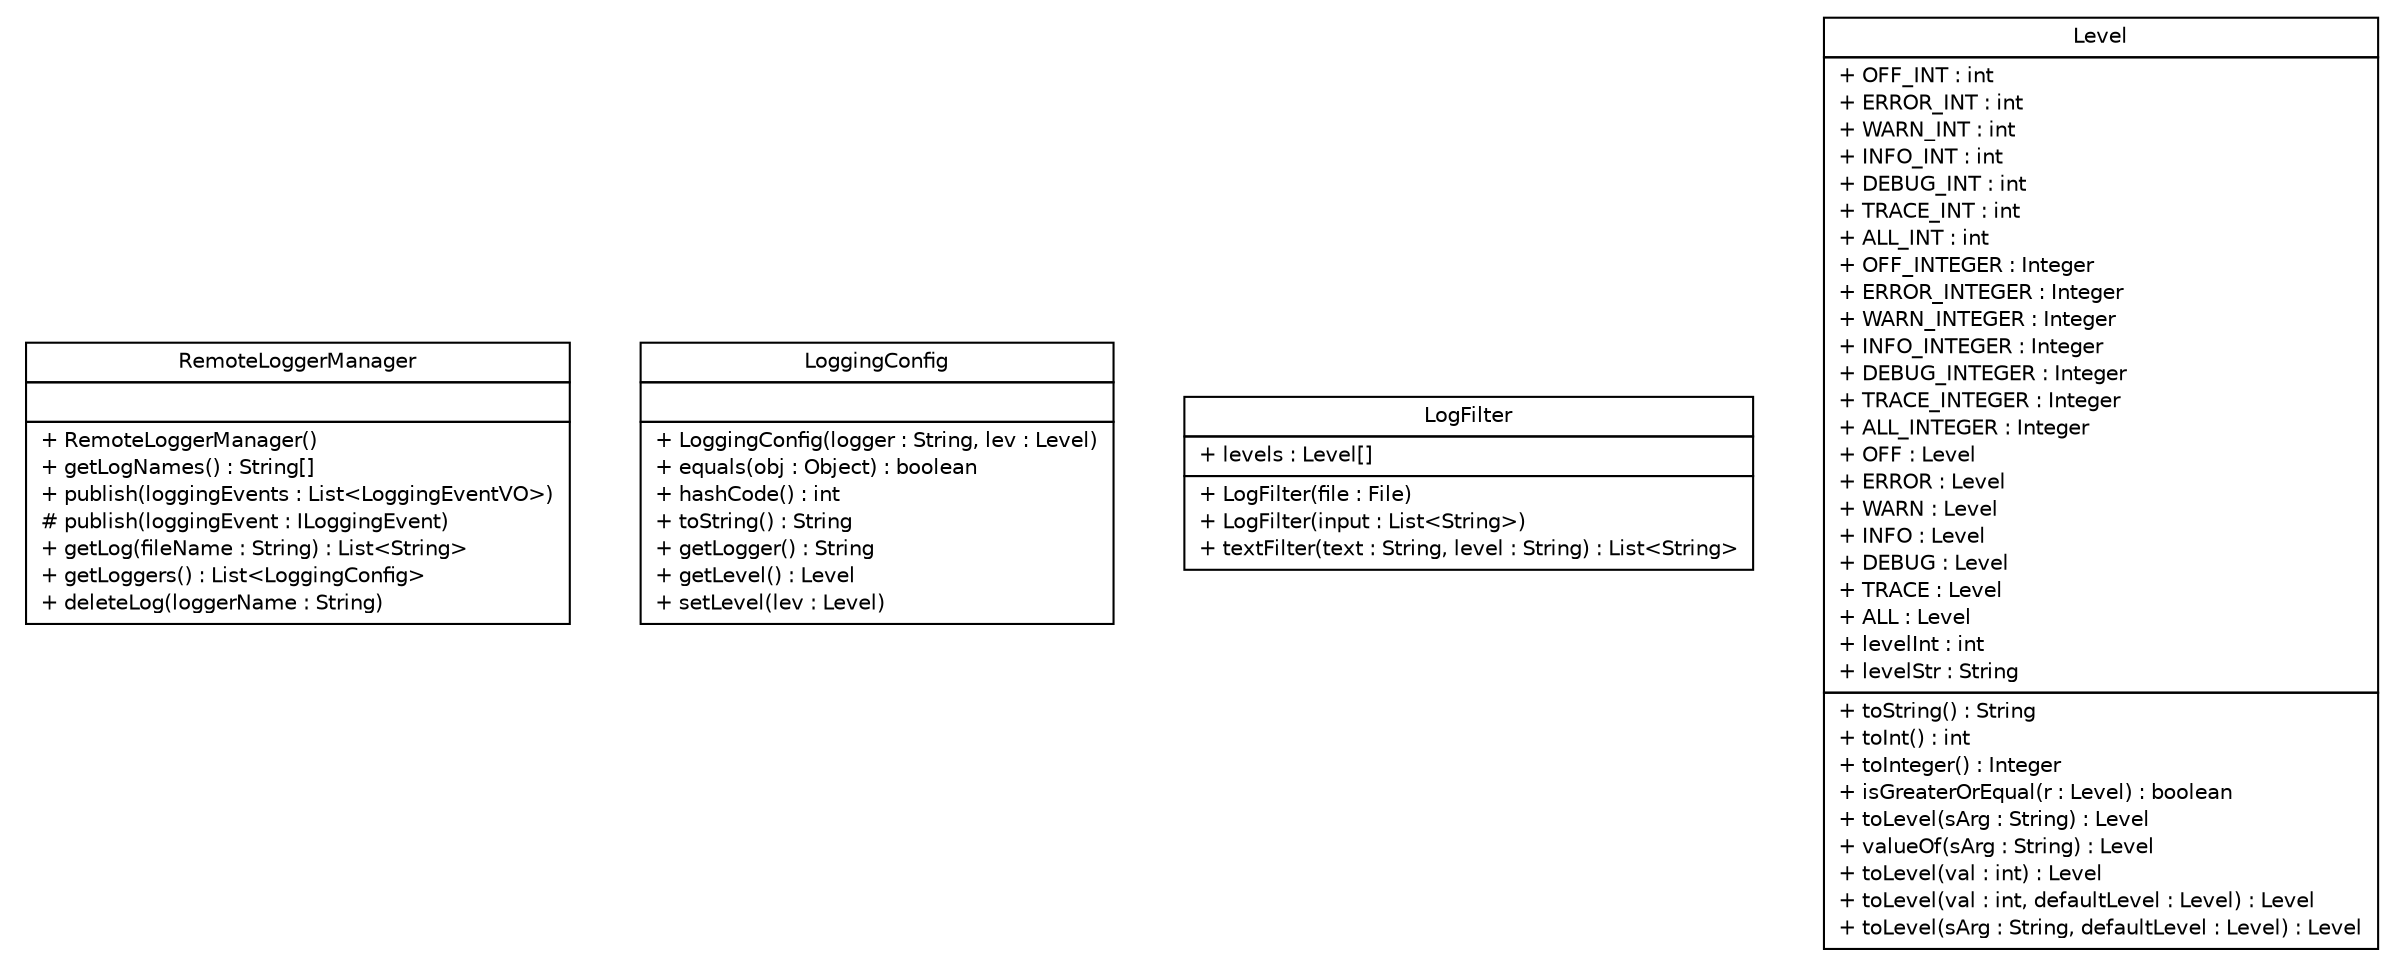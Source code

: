 #!/usr/local/bin/dot
#
# Class diagram 
# Generated by UMLGraph version R5_6 (http://www.umlgraph.org/)
#

digraph G {
	edge [fontname="Helvetica",fontsize=10,labelfontname="Helvetica",labelfontsize=10];
	node [fontname="Helvetica",fontsize=10,shape=plaintext];
	nodesep=0.25;
	ranksep=0.5;
	// sorcer.core.provider.logger.RemoteLoggerManager
	c73904 [label=<<table title="sorcer.core.provider.logger.RemoteLoggerManager" border="0" cellborder="1" cellspacing="0" cellpadding="2" port="p" href="./RemoteLoggerManager.html">
		<tr><td><table border="0" cellspacing="0" cellpadding="1">
<tr><td align="center" balign="center"> RemoteLoggerManager </td></tr>
		</table></td></tr>
		<tr><td><table border="0" cellspacing="0" cellpadding="1">
<tr><td align="left" balign="left">  </td></tr>
		</table></td></tr>
		<tr><td><table border="0" cellspacing="0" cellpadding="1">
<tr><td align="left" balign="left"> + RemoteLoggerManager() </td></tr>
<tr><td align="left" balign="left"> + getLogNames() : String[] </td></tr>
<tr><td align="left" balign="left"> + publish(loggingEvents : List&lt;LoggingEventVO&gt;) </td></tr>
<tr><td align="left" balign="left"> # publish(loggingEvent : ILoggingEvent) </td></tr>
<tr><td align="left" balign="left"> + getLog(fileName : String) : List&lt;String&gt; </td></tr>
<tr><td align="left" balign="left"> + getLoggers() : List&lt;LoggingConfig&gt; </td></tr>
<tr><td align="left" balign="left"> + deleteLog(loggerName : String) </td></tr>
		</table></td></tr>
		</table>>, URL="./RemoteLoggerManager.html", fontname="Helvetica", fontcolor="black", fontsize=10.0];
	// sorcer.core.provider.logger.LoggingConfig
	c73905 [label=<<table title="sorcer.core.provider.logger.LoggingConfig" border="0" cellborder="1" cellspacing="0" cellpadding="2" port="p" href="./LoggingConfig.html">
		<tr><td><table border="0" cellspacing="0" cellpadding="1">
<tr><td align="center" balign="center"> LoggingConfig </td></tr>
		</table></td></tr>
		<tr><td><table border="0" cellspacing="0" cellpadding="1">
<tr><td align="left" balign="left">  </td></tr>
		</table></td></tr>
		<tr><td><table border="0" cellspacing="0" cellpadding="1">
<tr><td align="left" balign="left"> + LoggingConfig(logger : String, lev : Level) </td></tr>
<tr><td align="left" balign="left"> + equals(obj : Object) : boolean </td></tr>
<tr><td align="left" balign="left"> + hashCode() : int </td></tr>
<tr><td align="left" balign="left"> + toString() : String </td></tr>
<tr><td align="left" balign="left"> + getLogger() : String </td></tr>
<tr><td align="left" balign="left"> + getLevel() : Level </td></tr>
<tr><td align="left" balign="left"> + setLevel(lev : Level) </td></tr>
		</table></td></tr>
		</table>>, URL="./LoggingConfig.html", fontname="Helvetica", fontcolor="black", fontsize=10.0];
	// sorcer.core.provider.logger.LogFilter
	c73906 [label=<<table title="sorcer.core.provider.logger.LogFilter" border="0" cellborder="1" cellspacing="0" cellpadding="2" port="p" href="./LogFilter.html">
		<tr><td><table border="0" cellspacing="0" cellpadding="1">
<tr><td align="center" balign="center"> LogFilter </td></tr>
		</table></td></tr>
		<tr><td><table border="0" cellspacing="0" cellpadding="1">
<tr><td align="left" balign="left"> + levels : Level[] </td></tr>
		</table></td></tr>
		<tr><td><table border="0" cellspacing="0" cellpadding="1">
<tr><td align="left" balign="left"> + LogFilter(file : File) </td></tr>
<tr><td align="left" balign="left"> + LogFilter(input : List&lt;String&gt;) </td></tr>
<tr><td align="left" balign="left"> + textFilter(text : String, level : String) : List&lt;String&gt; </td></tr>
		</table></td></tr>
		</table>>, URL="./LogFilter.html", fontname="Helvetica", fontcolor="black", fontsize=10.0];
	// sorcer.core.provider.logger.Level
	c73907 [label=<<table title="sorcer.core.provider.logger.Level" border="0" cellborder="1" cellspacing="0" cellpadding="2" port="p" href="./Level.html">
		<tr><td><table border="0" cellspacing="0" cellpadding="1">
<tr><td align="center" balign="center"> Level </td></tr>
		</table></td></tr>
		<tr><td><table border="0" cellspacing="0" cellpadding="1">
<tr><td align="left" balign="left"> + OFF_INT : int </td></tr>
<tr><td align="left" balign="left"> + ERROR_INT : int </td></tr>
<tr><td align="left" balign="left"> + WARN_INT : int </td></tr>
<tr><td align="left" balign="left"> + INFO_INT : int </td></tr>
<tr><td align="left" balign="left"> + DEBUG_INT : int </td></tr>
<tr><td align="left" balign="left"> + TRACE_INT : int </td></tr>
<tr><td align="left" balign="left"> + ALL_INT : int </td></tr>
<tr><td align="left" balign="left"> + OFF_INTEGER : Integer </td></tr>
<tr><td align="left" balign="left"> + ERROR_INTEGER : Integer </td></tr>
<tr><td align="left" balign="left"> + WARN_INTEGER : Integer </td></tr>
<tr><td align="left" balign="left"> + INFO_INTEGER : Integer </td></tr>
<tr><td align="left" balign="left"> + DEBUG_INTEGER : Integer </td></tr>
<tr><td align="left" balign="left"> + TRACE_INTEGER : Integer </td></tr>
<tr><td align="left" balign="left"> + ALL_INTEGER : Integer </td></tr>
<tr><td align="left" balign="left"> + OFF : Level </td></tr>
<tr><td align="left" balign="left"> + ERROR : Level </td></tr>
<tr><td align="left" balign="left"> + WARN : Level </td></tr>
<tr><td align="left" balign="left"> + INFO : Level </td></tr>
<tr><td align="left" balign="left"> + DEBUG : Level </td></tr>
<tr><td align="left" balign="left"> + TRACE : Level </td></tr>
<tr><td align="left" balign="left"> + ALL : Level </td></tr>
<tr><td align="left" balign="left"> + levelInt : int </td></tr>
<tr><td align="left" balign="left"> + levelStr : String </td></tr>
		</table></td></tr>
		<tr><td><table border="0" cellspacing="0" cellpadding="1">
<tr><td align="left" balign="left"> + toString() : String </td></tr>
<tr><td align="left" balign="left"> + toInt() : int </td></tr>
<tr><td align="left" balign="left"> + toInteger() : Integer </td></tr>
<tr><td align="left" balign="left"> + isGreaterOrEqual(r : Level) : boolean </td></tr>
<tr><td align="left" balign="left"> + toLevel(sArg : String) : Level </td></tr>
<tr><td align="left" balign="left"> + valueOf(sArg : String) : Level </td></tr>
<tr><td align="left" balign="left"> + toLevel(val : int) : Level </td></tr>
<tr><td align="left" balign="left"> + toLevel(val : int, defaultLevel : Level) : Level </td></tr>
<tr><td align="left" balign="left"> + toLevel(sArg : String, defaultLevel : Level) : Level </td></tr>
		</table></td></tr>
		</table>>, URL="./Level.html", fontname="Helvetica", fontcolor="black", fontsize=10.0];
}

